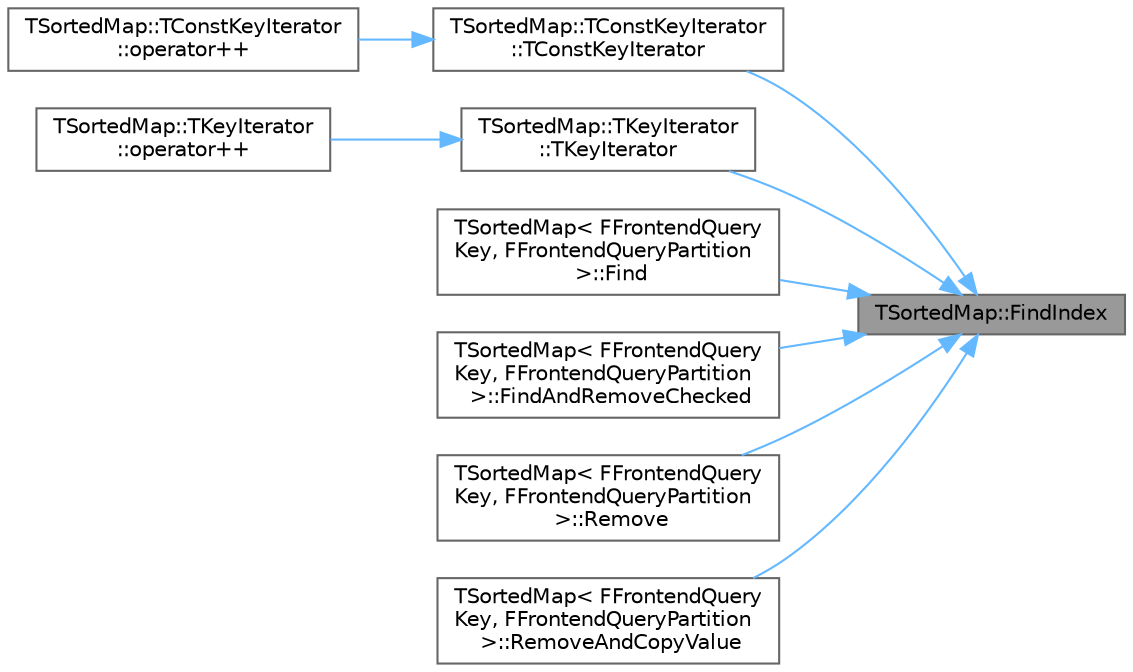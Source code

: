 digraph "TSortedMap::FindIndex"
{
 // INTERACTIVE_SVG=YES
 // LATEX_PDF_SIZE
  bgcolor="transparent";
  edge [fontname=Helvetica,fontsize=10,labelfontname=Helvetica,labelfontsize=10];
  node [fontname=Helvetica,fontsize=10,shape=box,height=0.2,width=0.4];
  rankdir="RL";
  Node1 [id="Node000001",label="TSortedMap::FindIndex",height=0.2,width=0.4,color="gray40", fillcolor="grey60", style="filled", fontcolor="black",tooltip="Find index of key."];
  Node1 -> Node2 [id="edge1_Node000001_Node000002",dir="back",color="steelblue1",style="solid",tooltip=" "];
  Node2 [id="Node000002",label="TSortedMap::TConstKeyIterator\l::TConstKeyIterator",height=0.2,width=0.4,color="grey40", fillcolor="white", style="filled",URL="$d2/d1c/classTSortedMap_1_1TConstKeyIterator.html#a222fa69eea311ee6462cf3511bd86a70",tooltip=" "];
  Node2 -> Node3 [id="edge2_Node000002_Node000003",dir="back",color="steelblue1",style="solid",tooltip=" "];
  Node3 [id="Node000003",label="TSortedMap::TConstKeyIterator\l::operator++",height=0.2,width=0.4,color="grey40", fillcolor="white", style="filled",URL="$d2/d1c/classTSortedMap_1_1TConstKeyIterator.html#a1fdda1d6f9e4959350a3c0a15fd8ccb5",tooltip=" "];
  Node1 -> Node4 [id="edge3_Node000001_Node000004",dir="back",color="steelblue1",style="solid",tooltip=" "];
  Node4 [id="Node000004",label="TSortedMap::TKeyIterator\l::TKeyIterator",height=0.2,width=0.4,color="grey40", fillcolor="white", style="filled",URL="$da/dca/classTSortedMap_1_1TKeyIterator.html#a8466fce648d08bda2bff68fac3ef050b",tooltip=" "];
  Node4 -> Node5 [id="edge4_Node000004_Node000005",dir="back",color="steelblue1",style="solid",tooltip=" "];
  Node5 [id="Node000005",label="TSortedMap::TKeyIterator\l::operator++",height=0.2,width=0.4,color="grey40", fillcolor="white", style="filled",URL="$da/dca/classTSortedMap_1_1TKeyIterator.html#a70e84cd1f3298c2c66ef9a70c85565c0",tooltip=" "];
  Node1 -> Node6 [id="edge5_Node000001_Node000006",dir="back",color="steelblue1",style="solid",tooltip=" "];
  Node6 [id="Node000006",label="TSortedMap\< FFrontendQuery\lKey, FFrontendQueryPartition\l \>::Find",height=0.2,width=0.4,color="grey40", fillcolor="white", style="filled",URL="$d6/d24/classTSortedMap.html#abdd49af339debdd37811e53f30a5b3a2",tooltip=" "];
  Node1 -> Node7 [id="edge6_Node000001_Node000007",dir="back",color="steelblue1",style="solid",tooltip=" "];
  Node7 [id="Node000007",label="TSortedMap\< FFrontendQuery\lKey, FFrontendQueryPartition\l \>::FindAndRemoveChecked",height=0.2,width=0.4,color="grey40", fillcolor="white", style="filled",URL="$d6/d24/classTSortedMap.html#a96a40fdec27ca62b3dc83a95b996b431",tooltip=" "];
  Node1 -> Node8 [id="edge7_Node000001_Node000008",dir="back",color="steelblue1",style="solid",tooltip=" "];
  Node8 [id="Node000008",label="TSortedMap\< FFrontendQuery\lKey, FFrontendQueryPartition\l \>::Remove",height=0.2,width=0.4,color="grey40", fillcolor="white", style="filled",URL="$d6/d24/classTSortedMap.html#af369d16e7808f54158cd2e97ccd32244",tooltip=" "];
  Node1 -> Node9 [id="edge8_Node000001_Node000009",dir="back",color="steelblue1",style="solid",tooltip=" "];
  Node9 [id="Node000009",label="TSortedMap\< FFrontendQuery\lKey, FFrontendQueryPartition\l \>::RemoveAndCopyValue",height=0.2,width=0.4,color="grey40", fillcolor="white", style="filled",URL="$d6/d24/classTSortedMap.html#a91ac9cba6f3a49c5f170b4cdcccc2f01",tooltip=" "];
}
